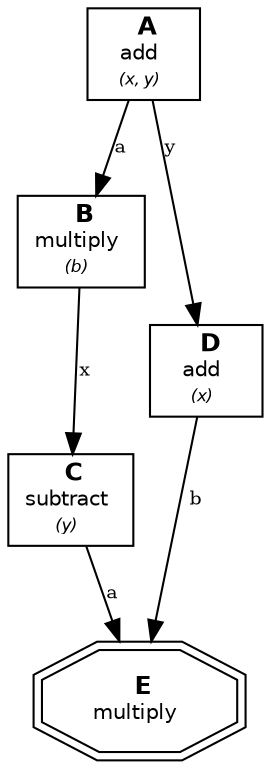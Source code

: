 digraph Pipeline {
  rankdir=TB;
  node [fontsize=12 fontname="Helvetica"];
  "A" [shape=box, label=< <B>A</B><BR/><FONT POINT-SIZE="10">add</FONT> <BR/><FONT POINT-SIZE="8"><I>(x, y)</I></FONT> >];
  "B" [shape=box, label=< <B>B</B><BR/><FONT POINT-SIZE="10">multiply</FONT> <BR/><FONT POINT-SIZE="8"><I>(b)</I></FONT> >];
  "C" [shape=box, label=< <B>C</B><BR/><FONT POINT-SIZE="10">subtract</FONT> <BR/><FONT POINT-SIZE="8"><I>(y)</I></FONT> >];
  "D" [shape=box, label=< <B>D</B><BR/><FONT POINT-SIZE="10">add</FONT> <BR/><FONT POINT-SIZE="8"><I>(x)</I></FONT> >];
  "E" [shape=doubleoctagon, label=< <B>E</B><BR/><FONT POINT-SIZE="10">multiply</FONT> >];
  "A" -> "B" [label="a", fontsize=9];
  "B" -> "C" [label="x", fontsize=9];
  "A" -> "D" [label="y", fontsize=9];
  "C" -> "E" [label="a", fontsize=9];
  "D" -> "E" [label="b", fontsize=9];
}